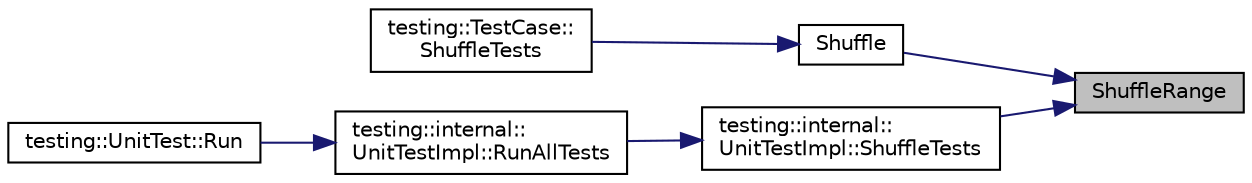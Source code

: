 digraph "ShuffleRange"
{
 // INTERACTIVE_SVG=YES
 // LATEX_PDF_SIZE
  bgcolor="transparent";
  edge [fontname="Helvetica",fontsize="10",labelfontname="Helvetica",labelfontsize="10"];
  node [fontname="Helvetica",fontsize="10",shape=record];
  rankdir="RL";
  Node1 [label="ShuffleRange",height=0.2,width=0.4,color="black", fillcolor="grey75", style="filled", fontcolor="black",tooltip=" "];
  Node1 -> Node2 [dir="back",color="midnightblue",fontsize="10",style="solid",fontname="Helvetica"];
  Node2 [label="Shuffle",height=0.2,width=0.4,color="black",URL="$d0/da7/namespacetesting_1_1internal_a90d9e6ffe8522a7eb1b2ce9b1a0c4673.html#a90d9e6ffe8522a7eb1b2ce9b1a0c4673",tooltip=" "];
  Node2 -> Node3 [dir="back",color="midnightblue",fontsize="10",style="solid",fontname="Helvetica"];
  Node3 [label="testing::TestCase::\lShuffleTests",height=0.2,width=0.4,color="black",URL="$d0/d9a/classtesting_1_1TestCase_a0005a140538304e16d0bbd0bf08b3b65.html#a0005a140538304e16d0bbd0bf08b3b65",tooltip=" "];
  Node1 -> Node4 [dir="back",color="midnightblue",fontsize="10",style="solid",fontname="Helvetica"];
  Node4 [label="testing::internal::\lUnitTestImpl::ShuffleTests",height=0.2,width=0.4,color="black",URL="$d0/de3/classtesting_1_1internal_1_1UnitTestImpl_a1835112b5b9bb3931956c68f05a3cf69.html#a1835112b5b9bb3931956c68f05a3cf69",tooltip=" "];
  Node4 -> Node5 [dir="back",color="midnightblue",fontsize="10",style="solid",fontname="Helvetica"];
  Node5 [label="testing::internal::\lUnitTestImpl::RunAllTests",height=0.2,width=0.4,color="black",URL="$d0/de3/classtesting_1_1internal_1_1UnitTestImpl_a4d5d6a2e8fa3b918a284252602a98279.html#a4d5d6a2e8fa3b918a284252602a98279",tooltip=" "];
  Node5 -> Node6 [dir="back",color="midnightblue",fontsize="10",style="solid",fontname="Helvetica"];
  Node6 [label="testing::UnitTest::Run",height=0.2,width=0.4,color="black",URL="$d5/d21/classtesting_1_1UnitTest_a22f3e90081aaad35b4eccfa93a28042c.html#a22f3e90081aaad35b4eccfa93a28042c",tooltip=" "];
}
